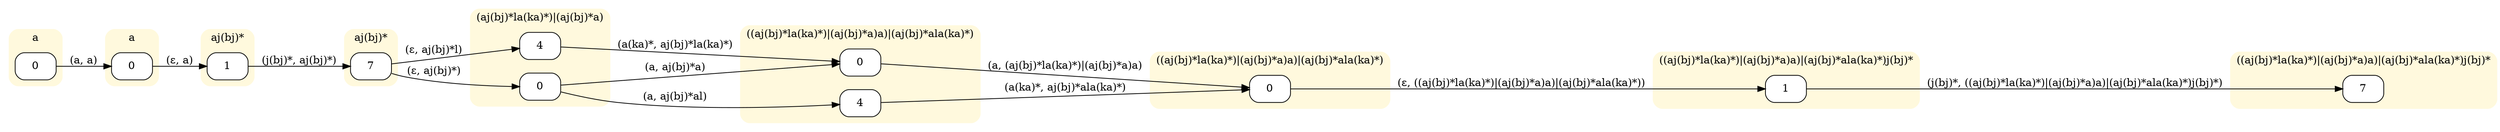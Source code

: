 digraph "MONinput/s2" {
rankdir=LR
node [style=filled fillcolor=white]
subgraph cluster0 {
style="rounded,filled" color="#FFF9DD" node [style="rounded,filled" shape=box fillcolor="#FFFFFF"]
label="a"
M0S0 [label=0];
}
subgraph cluster1 {
style="rounded,filled" color="#FFF9DD" node [style="rounded,filled" shape=box fillcolor="#FFFFFF"]
label="a"
M1S0 [label=0];
}
subgraph cluster2 {
style="rounded,filled" color="#FFF9DD" node [style="rounded,filled" shape=box fillcolor="#FFFFFF"]
label="aj(bj)*"
M2S1 [label=1];
}
subgraph cluster3 {
style="rounded,filled" color="#FFF9DD" node [style="rounded,filled" shape=box fillcolor="#FFFFFF"]
label="aj(bj)*"
M3S7 [label=7];
}
subgraph cluster4 {
style="rounded,filled" color="#FFF9DD" node [style="rounded,filled" shape=box fillcolor="#FFFFFF"]
label="(aj(bj)*la(ka)*)|(aj(bj)*a)"
M4S4 [label=4];
M4S0 [label=0];
}
subgraph cluster5 {
style="rounded,filled" color="#FFF9DD" node [style="rounded,filled" shape=box fillcolor="#FFFFFF"]
label="((aj(bj)*la(ka)*)|(aj(bj)*a)a)|(aj(bj)*ala(ka)*)"
M5S0 [label=0];
M5S4 [label=4];
}
subgraph cluster6 {
style="rounded,filled" color="#FFF9DD" node [style="rounded,filled" shape=box fillcolor="#FFFFFF"]
label="((aj(bj)*la(ka)*)|(aj(bj)*a)a)|(aj(bj)*ala(ka)*)"
M6S0 [label=0];
}
subgraph cluster7 {
style="rounded,filled" color="#FFF9DD" node [style="rounded,filled" shape=box fillcolor="#FFFFFF"]
label="((aj(bj)*la(ka)*)|(aj(bj)*a)a)|(aj(bj)*ala(ka)*)j(bj)*"
M7S1 [label=1];
}
subgraph cluster8 {
style="rounded,filled" color="#FFF9DD" node [style="rounded,filled" shape=box fillcolor="#FFFFFF"]
label="((aj(bj)*la(ka)*)|(aj(bj)*a)a)|(aj(bj)*ala(ka)*)j(bj)*"
M8S7 [label=7];
}
M0S0 -> M1S0 [label="(a, a)"]
M1S0 -> M2S1 [label="(ε, a)"]
M2S1 -> M3S7 [label="(j(bj)*, aj(bj)*)"]
M3S7 -> M4S4 [label="(ε, aj(bj)*l)"]
M3S7 -> M4S0 [label="(ε, aj(bj)*)"]
M4S4 -> M5S0 [label="(a(ka)*, aj(bj)*la(ka)*)"]
M4S0 -> M5S4 [label="(a, aj(bj)*al)"]
M4S0 -> M5S0 [label="(a, aj(bj)*a)"]
M5S0 -> M6S0 [label="(a, (aj(bj)*la(ka)*)|(aj(bj)*a)a)"]
M5S4 -> M6S0 [label="(a(ka)*, aj(bj)*ala(ka)*)"]
M6S0 -> M7S1 [label="(ε, ((aj(bj)*la(ka)*)|(aj(bj)*a)a)|(aj(bj)*ala(ka)*))"]
M7S1 -> M8S7 [label="(j(bj)*, ((aj(bj)*la(ka)*)|(aj(bj)*a)a)|(aj(bj)*ala(ka)*)j(bj)*)"]
}
